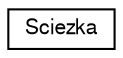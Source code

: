 digraph "Graficzna hierarchia klas"
{
 // LATEX_PDF_SIZE
  edge [fontname="FreeSans",fontsize="10",labelfontname="FreeSans",labelfontsize="10"];
  node [fontname="FreeSans",fontsize="10",shape=record];
  rankdir="LR";
  Node0 [label="Sciezka",height=0.2,width=0.4,color="black", fillcolor="white", style="filled",URL="$a00166.html",tooltip="modeluje pojecie Sciezki lotu Drona"];
}
